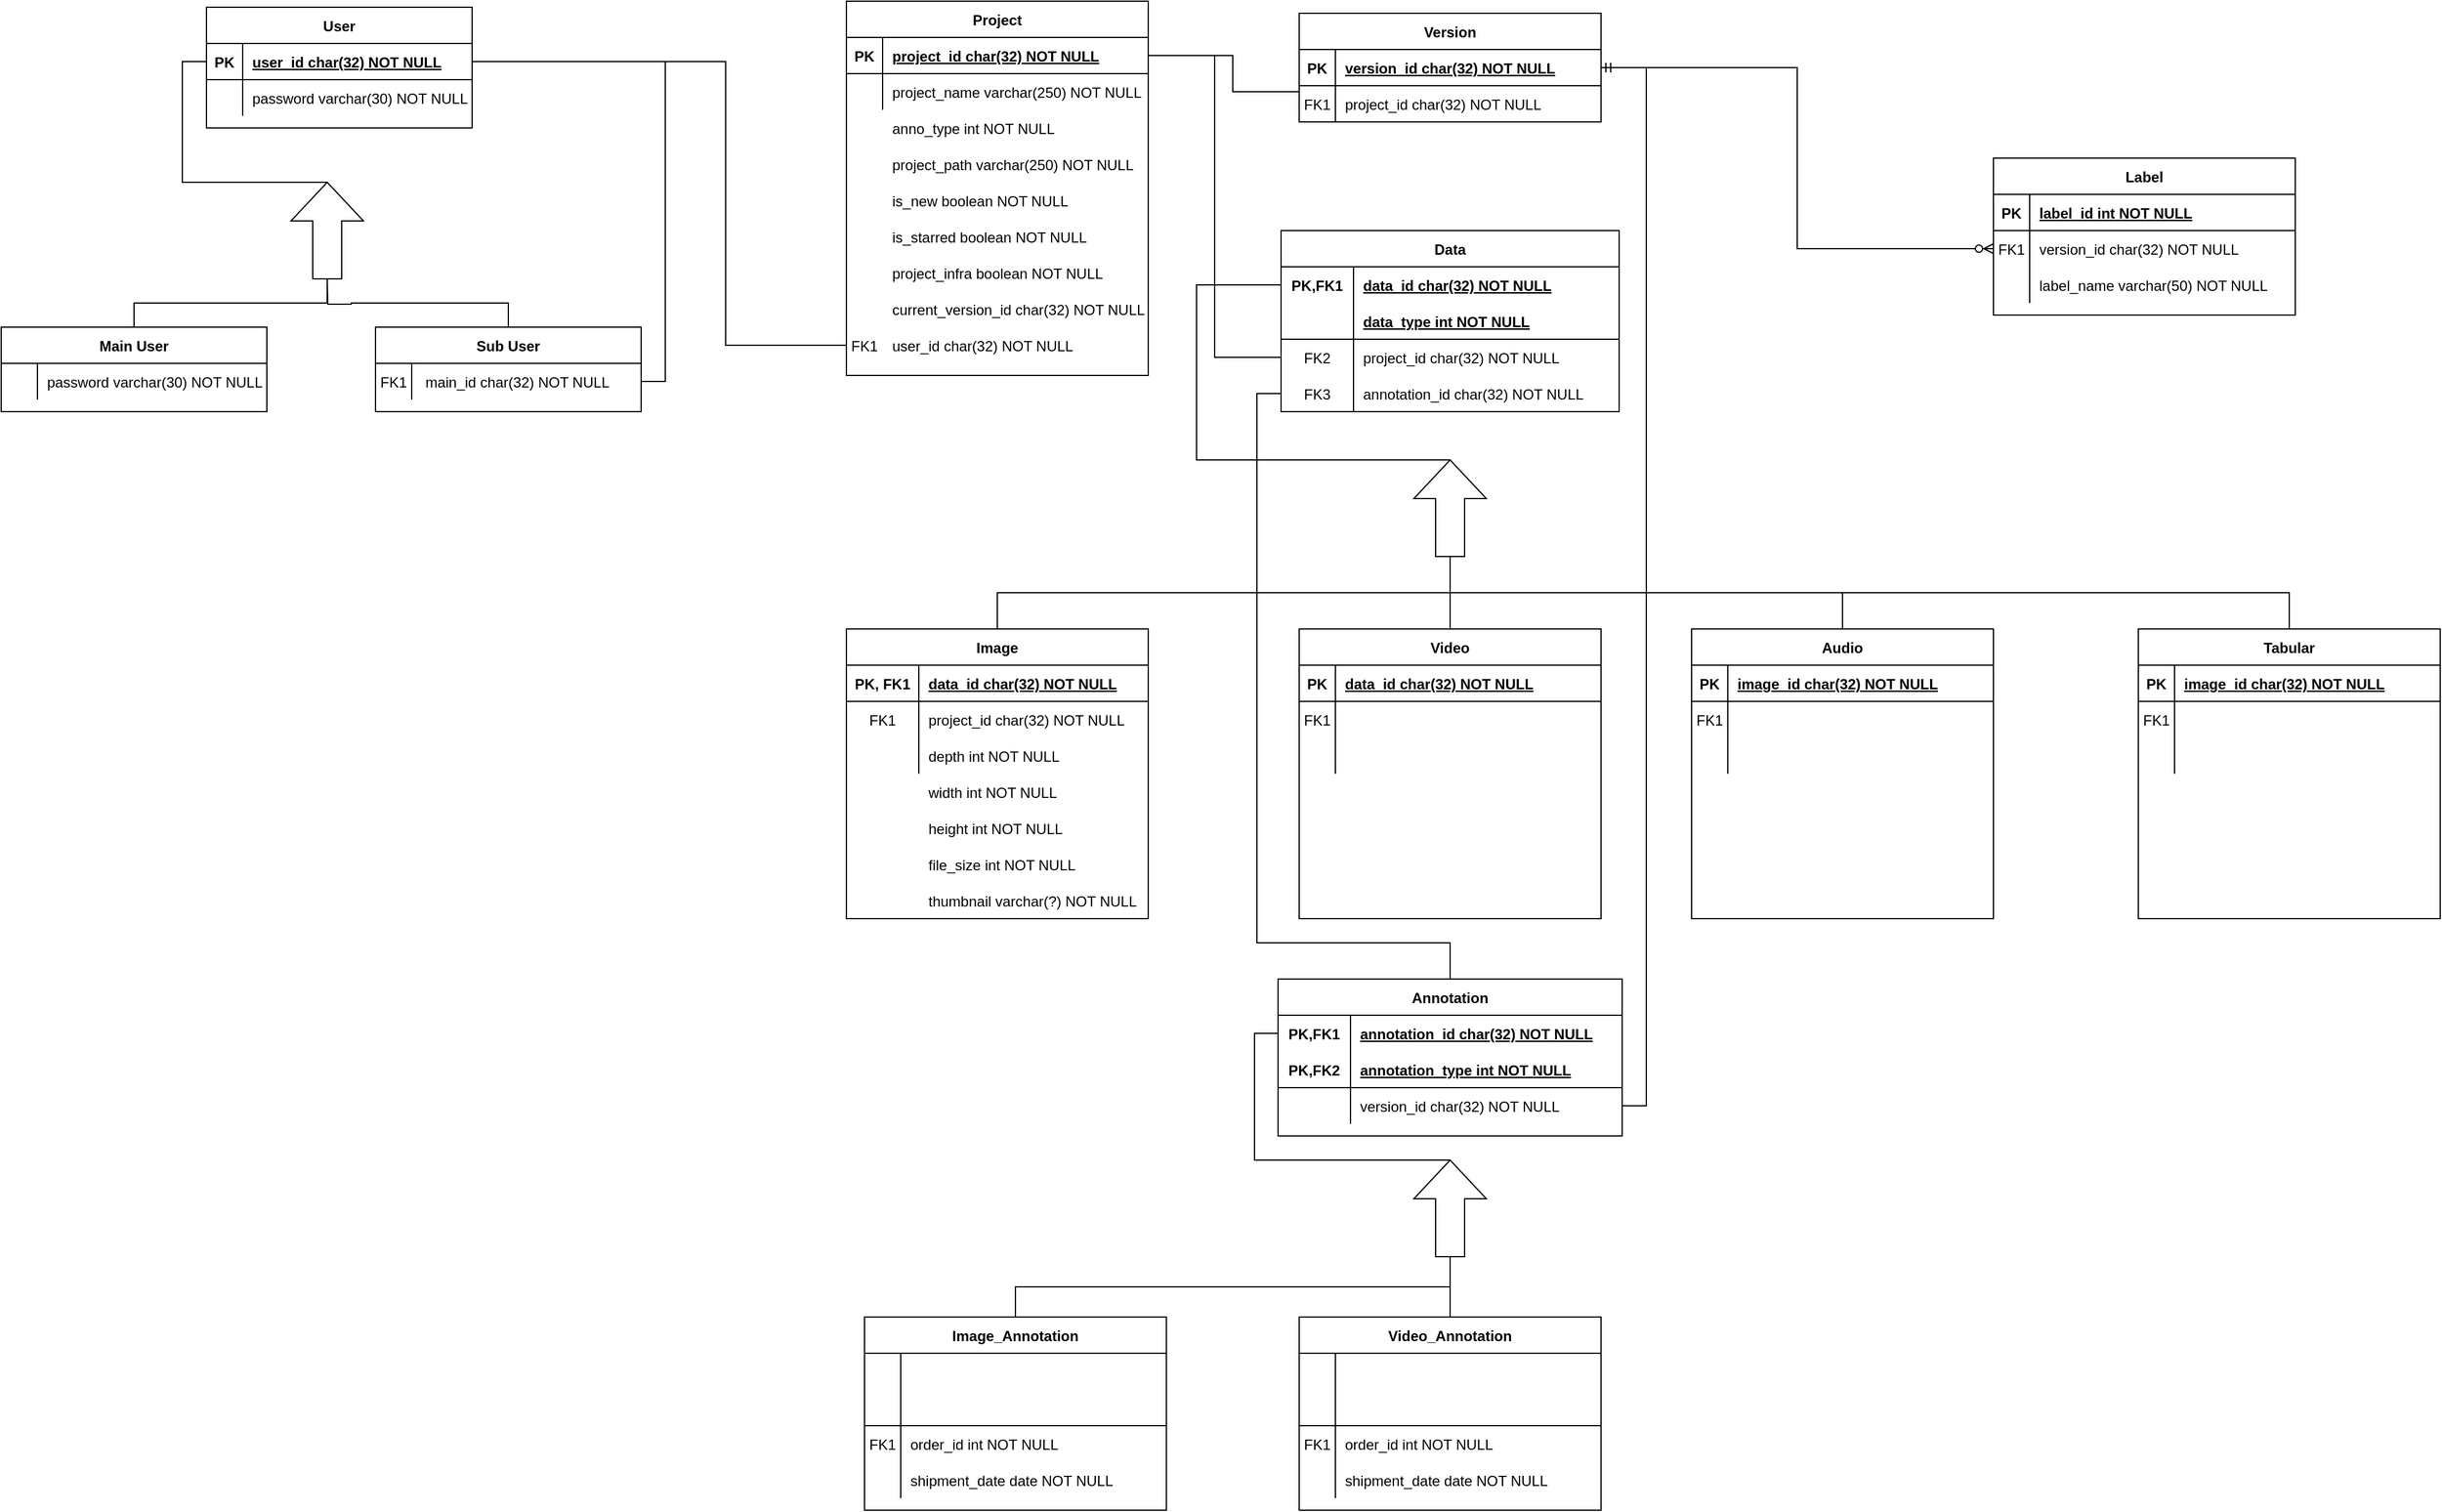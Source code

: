 <mxfile version="14.6.9" type="github">
  <diagram id="R2lEEEUBdFMjLlhIrx00" name="Page-1">
    <mxGraphModel dx="3694" dy="1666" grid="1" gridSize="10" guides="1" tooltips="1" connect="1" arrows="1" fold="1" page="1" pageScale="1" pageWidth="850" pageHeight="1100" math="0" shadow="0" extFonts="Permanent Marker^https://fonts.googleapis.com/css?family=Permanent+Marker">
      <root>
        <mxCell id="0" />
        <mxCell id="1" parent="0" />
        <mxCell id="C-vyLk0tnHw3VtMMgP7b-2" value="Version" style="shape=table;startSize=30;container=1;collapsible=1;childLayout=tableLayout;fixedRows=1;rowLines=0;fontStyle=1;align=center;resizeLast=1;" parent="1" vertex="1">
          <mxGeometry x="405" y="70" width="250" height="90" as="geometry" />
        </mxCell>
        <mxCell id="C-vyLk0tnHw3VtMMgP7b-3" value="" style="shape=partialRectangle;collapsible=0;dropTarget=0;pointerEvents=0;fillColor=none;points=[[0,0.5],[1,0.5]];portConstraint=eastwest;top=0;left=0;right=0;bottom=1;" parent="C-vyLk0tnHw3VtMMgP7b-2" vertex="1">
          <mxGeometry y="30" width="250" height="30" as="geometry" />
        </mxCell>
        <mxCell id="C-vyLk0tnHw3VtMMgP7b-4" value="PK" style="shape=partialRectangle;overflow=hidden;connectable=0;fillColor=none;top=0;left=0;bottom=0;right=0;fontStyle=1;" parent="C-vyLk0tnHw3VtMMgP7b-3" vertex="1">
          <mxGeometry width="30" height="30" as="geometry" />
        </mxCell>
        <mxCell id="C-vyLk0tnHw3VtMMgP7b-5" value="version_id char(32) NOT NULL" style="shape=partialRectangle;overflow=hidden;connectable=0;fillColor=none;top=0;left=0;bottom=0;right=0;align=left;spacingLeft=6;fontStyle=5;" parent="C-vyLk0tnHw3VtMMgP7b-3" vertex="1">
          <mxGeometry x="30" width="220" height="30" as="geometry" />
        </mxCell>
        <mxCell id="C-vyLk0tnHw3VtMMgP7b-6" value="" style="shape=partialRectangle;collapsible=0;dropTarget=0;pointerEvents=0;fillColor=none;points=[[0,0.5],[1,0.5]];portConstraint=eastwest;top=0;left=0;right=0;bottom=0;" parent="C-vyLk0tnHw3VtMMgP7b-2" vertex="1">
          <mxGeometry y="60" width="250" height="30" as="geometry" />
        </mxCell>
        <mxCell id="C-vyLk0tnHw3VtMMgP7b-7" value="FK1" style="shape=partialRectangle;overflow=hidden;connectable=0;fillColor=none;top=0;left=0;bottom=0;right=0;" parent="C-vyLk0tnHw3VtMMgP7b-6" vertex="1">
          <mxGeometry width="30" height="30" as="geometry" />
        </mxCell>
        <mxCell id="C-vyLk0tnHw3VtMMgP7b-8" value="project_id char(32) NOT NULL" style="shape=partialRectangle;overflow=hidden;connectable=0;fillColor=none;top=0;left=0;bottom=0;right=0;align=left;spacingLeft=6;" parent="C-vyLk0tnHw3VtMMgP7b-6" vertex="1">
          <mxGeometry x="30" width="220" height="30" as="geometry" />
        </mxCell>
        <mxCell id="C-vyLk0tnHw3VtMMgP7b-23" value="Project" style="shape=table;startSize=30;container=1;collapsible=1;childLayout=tableLayout;fixedRows=1;rowLines=0;fontStyle=1;align=center;resizeLast=1;" parent="1" vertex="1">
          <mxGeometry x="30" y="60" width="250" height="310" as="geometry" />
        </mxCell>
        <mxCell id="C-vyLk0tnHw3VtMMgP7b-24" value="" style="shape=partialRectangle;collapsible=0;dropTarget=0;pointerEvents=0;fillColor=none;points=[[0,0.5],[1,0.5]];portConstraint=eastwest;top=0;left=0;right=0;bottom=1;" parent="C-vyLk0tnHw3VtMMgP7b-23" vertex="1">
          <mxGeometry y="30" width="250" height="30" as="geometry" />
        </mxCell>
        <mxCell id="C-vyLk0tnHw3VtMMgP7b-25" value="PK" style="shape=partialRectangle;overflow=hidden;connectable=0;fillColor=none;top=0;left=0;bottom=0;right=0;fontStyle=1;" parent="C-vyLk0tnHw3VtMMgP7b-24" vertex="1">
          <mxGeometry width="30" height="30" as="geometry" />
        </mxCell>
        <mxCell id="C-vyLk0tnHw3VtMMgP7b-26" value="project_id char(32) NOT NULL " style="shape=partialRectangle;overflow=hidden;connectable=0;fillColor=none;top=0;left=0;bottom=0;right=0;align=left;spacingLeft=6;fontStyle=5;" parent="C-vyLk0tnHw3VtMMgP7b-24" vertex="1">
          <mxGeometry x="30" width="220" height="30" as="geometry" />
        </mxCell>
        <mxCell id="C-vyLk0tnHw3VtMMgP7b-27" value="" style="shape=partialRectangle;collapsible=0;dropTarget=0;pointerEvents=0;fillColor=none;points=[[0,0.5],[1,0.5]];portConstraint=eastwest;top=0;left=0;right=0;bottom=0;" parent="C-vyLk0tnHw3VtMMgP7b-23" vertex="1">
          <mxGeometry y="60" width="250" height="30" as="geometry" />
        </mxCell>
        <mxCell id="C-vyLk0tnHw3VtMMgP7b-28" value="" style="shape=partialRectangle;overflow=hidden;connectable=0;fillColor=none;top=0;left=0;bottom=0;right=0;" parent="C-vyLk0tnHw3VtMMgP7b-27" vertex="1">
          <mxGeometry width="30" height="30" as="geometry" />
        </mxCell>
        <mxCell id="C-vyLk0tnHw3VtMMgP7b-29" value="project_name varchar(250) NOT NULL" style="shape=partialRectangle;overflow=hidden;connectable=0;fillColor=none;top=0;left=0;bottom=0;right=0;align=left;spacingLeft=6;" parent="C-vyLk0tnHw3VtMMgP7b-27" vertex="1">
          <mxGeometry x="30" width="220" height="30" as="geometry" />
        </mxCell>
        <mxCell id="E_0I6TQ6m_T47jUmdcO8-1" value="Label" style="shape=table;startSize=30;container=1;collapsible=1;childLayout=tableLayout;fixedRows=1;rowLines=0;fontStyle=1;align=center;resizeLast=1;" vertex="1" parent="1">
          <mxGeometry x="980" y="190" width="250" height="130" as="geometry" />
        </mxCell>
        <mxCell id="E_0I6TQ6m_T47jUmdcO8-2" value="" style="shape=partialRectangle;collapsible=0;dropTarget=0;pointerEvents=0;fillColor=none;points=[[0,0.5],[1,0.5]];portConstraint=eastwest;top=0;left=0;right=0;bottom=1;" vertex="1" parent="E_0I6TQ6m_T47jUmdcO8-1">
          <mxGeometry y="30" width="250" height="30" as="geometry" />
        </mxCell>
        <mxCell id="E_0I6TQ6m_T47jUmdcO8-3" value="PK" style="shape=partialRectangle;overflow=hidden;connectable=0;fillColor=none;top=0;left=0;bottom=0;right=0;fontStyle=1;" vertex="1" parent="E_0I6TQ6m_T47jUmdcO8-2">
          <mxGeometry width="30" height="30" as="geometry" />
        </mxCell>
        <mxCell id="E_0I6TQ6m_T47jUmdcO8-4" value="label_id int NOT NULL" style="shape=partialRectangle;overflow=hidden;connectable=0;fillColor=none;top=0;left=0;bottom=0;right=0;align=left;spacingLeft=6;fontStyle=5;" vertex="1" parent="E_0I6TQ6m_T47jUmdcO8-2">
          <mxGeometry x="30" width="220" height="30" as="geometry" />
        </mxCell>
        <mxCell id="E_0I6TQ6m_T47jUmdcO8-5" value="" style="shape=partialRectangle;collapsible=0;dropTarget=0;pointerEvents=0;fillColor=none;points=[[0,0.5],[1,0.5]];portConstraint=eastwest;top=0;left=0;right=0;bottom=0;" vertex="1" parent="E_0I6TQ6m_T47jUmdcO8-1">
          <mxGeometry y="60" width="250" height="30" as="geometry" />
        </mxCell>
        <mxCell id="E_0I6TQ6m_T47jUmdcO8-6" value="FK1" style="shape=partialRectangle;overflow=hidden;connectable=0;fillColor=none;top=0;left=0;bottom=0;right=0;" vertex="1" parent="E_0I6TQ6m_T47jUmdcO8-5">
          <mxGeometry width="30" height="30" as="geometry" />
        </mxCell>
        <mxCell id="E_0I6TQ6m_T47jUmdcO8-7" value="version_id char(32) NOT NULL" style="shape=partialRectangle;overflow=hidden;connectable=0;fillColor=none;top=0;left=0;bottom=0;right=0;align=left;spacingLeft=6;" vertex="1" parent="E_0I6TQ6m_T47jUmdcO8-5">
          <mxGeometry x="30" width="220" height="30" as="geometry" />
        </mxCell>
        <mxCell id="E_0I6TQ6m_T47jUmdcO8-8" value="" style="shape=partialRectangle;collapsible=0;dropTarget=0;pointerEvents=0;fillColor=none;points=[[0,0.5],[1,0.5]];portConstraint=eastwest;top=0;left=0;right=0;bottom=0;" vertex="1" parent="E_0I6TQ6m_T47jUmdcO8-1">
          <mxGeometry y="90" width="250" height="30" as="geometry" />
        </mxCell>
        <mxCell id="E_0I6TQ6m_T47jUmdcO8-9" value="" style="shape=partialRectangle;overflow=hidden;connectable=0;fillColor=none;top=0;left=0;bottom=0;right=0;" vertex="1" parent="E_0I6TQ6m_T47jUmdcO8-8">
          <mxGeometry width="30" height="30" as="geometry" />
        </mxCell>
        <mxCell id="E_0I6TQ6m_T47jUmdcO8-10" value="label_name varchar(50) NOT NULL" style="shape=partialRectangle;overflow=hidden;connectable=0;fillColor=none;top=0;left=0;bottom=0;right=0;align=left;spacingLeft=6;" vertex="1" parent="E_0I6TQ6m_T47jUmdcO8-8">
          <mxGeometry x="30" width="220" height="30" as="geometry" />
        </mxCell>
        <mxCell id="E_0I6TQ6m_T47jUmdcO8-11" value="Image_Annotation" style="shape=table;startSize=30;container=1;collapsible=1;childLayout=tableLayout;fixedRows=1;rowLines=0;fontStyle=1;align=center;resizeLast=1;" vertex="1" parent="1">
          <mxGeometry x="45" y="1150" width="250" height="160" as="geometry" />
        </mxCell>
        <mxCell id="E_0I6TQ6m_T47jUmdcO8-12" value="" style="shape=partialRectangle;collapsible=0;dropTarget=0;pointerEvents=0;fillColor=none;points=[[0,0.5],[1,0.5]];portConstraint=eastwest;top=0;left=0;right=0;bottom=1;" vertex="1" parent="E_0I6TQ6m_T47jUmdcO8-11">
          <mxGeometry y="30" width="250" height="60" as="geometry" />
        </mxCell>
        <mxCell id="E_0I6TQ6m_T47jUmdcO8-13" value="" style="shape=partialRectangle;overflow=hidden;connectable=0;fillColor=none;top=0;left=0;bottom=0;right=0;fontStyle=1;" vertex="1" parent="E_0I6TQ6m_T47jUmdcO8-12">
          <mxGeometry width="30" height="60" as="geometry" />
        </mxCell>
        <mxCell id="E_0I6TQ6m_T47jUmdcO8-14" value="" style="shape=partialRectangle;overflow=hidden;connectable=0;fillColor=none;top=0;left=0;bottom=0;right=0;align=left;spacingLeft=6;fontStyle=5;" vertex="1" parent="E_0I6TQ6m_T47jUmdcO8-12">
          <mxGeometry x="30" width="220" height="60" as="geometry" />
        </mxCell>
        <mxCell id="E_0I6TQ6m_T47jUmdcO8-15" value="" style="shape=partialRectangle;collapsible=0;dropTarget=0;pointerEvents=0;fillColor=none;points=[[0,0.5],[1,0.5]];portConstraint=eastwest;top=0;left=0;right=0;bottom=0;" vertex="1" parent="E_0I6TQ6m_T47jUmdcO8-11">
          <mxGeometry y="90" width="250" height="30" as="geometry" />
        </mxCell>
        <mxCell id="E_0I6TQ6m_T47jUmdcO8-16" value="FK1" style="shape=partialRectangle;overflow=hidden;connectable=0;fillColor=none;top=0;left=0;bottom=0;right=0;" vertex="1" parent="E_0I6TQ6m_T47jUmdcO8-15">
          <mxGeometry width="30" height="30" as="geometry" />
        </mxCell>
        <mxCell id="E_0I6TQ6m_T47jUmdcO8-17" value="order_id int NOT NULL" style="shape=partialRectangle;overflow=hidden;connectable=0;fillColor=none;top=0;left=0;bottom=0;right=0;align=left;spacingLeft=6;" vertex="1" parent="E_0I6TQ6m_T47jUmdcO8-15">
          <mxGeometry x="30" width="220" height="30" as="geometry" />
        </mxCell>
        <mxCell id="E_0I6TQ6m_T47jUmdcO8-18" value="" style="shape=partialRectangle;collapsible=0;dropTarget=0;pointerEvents=0;fillColor=none;points=[[0,0.5],[1,0.5]];portConstraint=eastwest;top=0;left=0;right=0;bottom=0;" vertex="1" parent="E_0I6TQ6m_T47jUmdcO8-11">
          <mxGeometry y="120" width="250" height="30" as="geometry" />
        </mxCell>
        <mxCell id="E_0I6TQ6m_T47jUmdcO8-19" value="" style="shape=partialRectangle;overflow=hidden;connectable=0;fillColor=none;top=0;left=0;bottom=0;right=0;" vertex="1" parent="E_0I6TQ6m_T47jUmdcO8-18">
          <mxGeometry width="30" height="30" as="geometry" />
        </mxCell>
        <mxCell id="E_0I6TQ6m_T47jUmdcO8-20" value="shipment_date date NOT NULL" style="shape=partialRectangle;overflow=hidden;connectable=0;fillColor=none;top=0;left=0;bottom=0;right=0;align=left;spacingLeft=6;" vertex="1" parent="E_0I6TQ6m_T47jUmdcO8-18">
          <mxGeometry x="30" width="220" height="30" as="geometry" />
        </mxCell>
        <mxCell id="E_0I6TQ6m_T47jUmdcO8-28" value="anno_type int NOT NULL" style="shape=partialRectangle;overflow=hidden;connectable=0;fillColor=none;top=0;left=0;bottom=0;right=0;align=left;spacingLeft=6;" vertex="1" parent="1">
          <mxGeometry x="60" y="150" width="220" height="30" as="geometry" />
        </mxCell>
        <mxCell id="E_0I6TQ6m_T47jUmdcO8-29" value="project_path varchar(250) NOT NULL" style="shape=partialRectangle;overflow=hidden;connectable=0;fillColor=none;top=0;left=0;bottom=0;right=0;align=left;spacingLeft=6;" vertex="1" parent="1">
          <mxGeometry x="60" y="180" width="220" height="30" as="geometry" />
        </mxCell>
        <mxCell id="E_0I6TQ6m_T47jUmdcO8-30" value="is_new boolean NOT NULL" style="shape=partialRectangle;overflow=hidden;connectable=0;fillColor=none;top=0;left=0;bottom=0;right=0;align=left;spacingLeft=6;" vertex="1" parent="1">
          <mxGeometry x="60" y="210" width="220" height="30" as="geometry" />
        </mxCell>
        <mxCell id="E_0I6TQ6m_T47jUmdcO8-31" value="is_starred boolean NOT NULL" style="shape=partialRectangle;overflow=hidden;connectable=0;fillColor=none;top=0;left=0;bottom=0;right=0;align=left;spacingLeft=6;" vertex="1" parent="1">
          <mxGeometry x="60" y="240" width="220" height="30" as="geometry" />
        </mxCell>
        <mxCell id="E_0I6TQ6m_T47jUmdcO8-32" value="project_infra boolean NOT NULL" style="shape=partialRectangle;overflow=hidden;connectable=0;fillColor=none;top=0;left=0;bottom=0;right=0;align=left;spacingLeft=6;" vertex="1" parent="1">
          <mxGeometry x="60" y="270" width="220" height="30" as="geometry" />
        </mxCell>
        <mxCell id="E_0I6TQ6m_T47jUmdcO8-34" value="current_version_id char(32) NOT NULL" style="shape=partialRectangle;overflow=hidden;connectable=0;fillColor=none;top=0;left=0;bottom=0;right=0;align=left;spacingLeft=6;" vertex="1" parent="1">
          <mxGeometry x="60" y="300" width="220" height="30" as="geometry" />
        </mxCell>
        <mxCell id="E_0I6TQ6m_T47jUmdcO8-44" style="edgeStyle=orthogonalEdgeStyle;orthogonalLoop=1;jettySize=auto;html=1;entryX=1;entryY=0.5;entryDx=0;entryDy=0;endArrow=ERmandOne;endFill=0;startArrow=ERzeroToMany;startFill=1;rounded=0;" edge="1" parent="1" source="E_0I6TQ6m_T47jUmdcO8-5" target="C-vyLk0tnHw3VtMMgP7b-3">
          <mxGeometry relative="1" as="geometry" />
        </mxCell>
        <mxCell id="E_0I6TQ6m_T47jUmdcO8-45" value="" style="group" vertex="1" connectable="0" parent="1">
          <mxGeometry x="30" y="580" width="250" height="240" as="geometry" />
        </mxCell>
        <mxCell id="C-vyLk0tnHw3VtMMgP7b-13" value="Image" style="shape=table;startSize=30;container=1;collapsible=1;childLayout=tableLayout;fixedRows=1;rowLines=0;fontStyle=1;align=center;resizeLast=1;" parent="E_0I6TQ6m_T47jUmdcO8-45" vertex="1">
          <mxGeometry width="250" height="240" as="geometry" />
        </mxCell>
        <mxCell id="C-vyLk0tnHw3VtMMgP7b-14" value="" style="shape=partialRectangle;collapsible=0;dropTarget=0;pointerEvents=0;fillColor=none;points=[[0,0.5],[1,0.5]];portConstraint=eastwest;top=0;left=0;right=0;bottom=1;" parent="C-vyLk0tnHw3VtMMgP7b-13" vertex="1">
          <mxGeometry y="30" width="250" height="30" as="geometry" />
        </mxCell>
        <mxCell id="C-vyLk0tnHw3VtMMgP7b-15" value="PK, FK1" style="shape=partialRectangle;overflow=hidden;connectable=0;fillColor=none;top=0;left=0;bottom=0;right=0;fontStyle=1;" parent="C-vyLk0tnHw3VtMMgP7b-14" vertex="1">
          <mxGeometry width="60" height="30" as="geometry" />
        </mxCell>
        <mxCell id="C-vyLk0tnHw3VtMMgP7b-16" value="data_id char(32) NOT NULL" style="shape=partialRectangle;overflow=hidden;connectable=0;fillColor=none;top=0;left=0;bottom=0;right=0;align=left;spacingLeft=6;fontStyle=5;" parent="C-vyLk0tnHw3VtMMgP7b-14" vertex="1">
          <mxGeometry x="60" width="190" height="30" as="geometry" />
        </mxCell>
        <mxCell id="C-vyLk0tnHw3VtMMgP7b-17" value="" style="shape=partialRectangle;collapsible=0;dropTarget=0;pointerEvents=0;fillColor=none;points=[[0,0.5],[1,0.5]];portConstraint=eastwest;top=0;left=0;right=0;bottom=0;" parent="C-vyLk0tnHw3VtMMgP7b-13" vertex="1">
          <mxGeometry y="60" width="250" height="30" as="geometry" />
        </mxCell>
        <mxCell id="C-vyLk0tnHw3VtMMgP7b-18" value="FK1" style="shape=partialRectangle;overflow=hidden;connectable=0;fillColor=none;top=0;left=0;bottom=0;right=0;" parent="C-vyLk0tnHw3VtMMgP7b-17" vertex="1">
          <mxGeometry width="60" height="30" as="geometry" />
        </mxCell>
        <mxCell id="C-vyLk0tnHw3VtMMgP7b-19" value="project_id char(32) NOT NULL" style="shape=partialRectangle;overflow=hidden;connectable=0;fillColor=none;top=0;left=0;bottom=0;right=0;align=left;spacingLeft=6;" parent="C-vyLk0tnHw3VtMMgP7b-17" vertex="1">
          <mxGeometry x="60" width="190" height="30" as="geometry" />
        </mxCell>
        <mxCell id="C-vyLk0tnHw3VtMMgP7b-20" value="" style="shape=partialRectangle;collapsible=0;dropTarget=0;pointerEvents=0;fillColor=none;points=[[0,0.5],[1,0.5]];portConstraint=eastwest;top=0;left=0;right=0;bottom=0;" parent="C-vyLk0tnHw3VtMMgP7b-13" vertex="1">
          <mxGeometry y="90" width="250" height="30" as="geometry" />
        </mxCell>
        <mxCell id="C-vyLk0tnHw3VtMMgP7b-21" value="" style="shape=partialRectangle;overflow=hidden;connectable=0;fillColor=none;top=0;left=0;bottom=0;right=0;" parent="C-vyLk0tnHw3VtMMgP7b-20" vertex="1">
          <mxGeometry width="60" height="30" as="geometry" />
        </mxCell>
        <mxCell id="C-vyLk0tnHw3VtMMgP7b-22" value="depth int NOT NULL" style="shape=partialRectangle;overflow=hidden;connectable=0;fillColor=none;top=0;left=0;bottom=0;right=0;align=left;spacingLeft=6;" parent="C-vyLk0tnHw3VtMMgP7b-20" vertex="1">
          <mxGeometry x="60" width="190" height="30" as="geometry" />
        </mxCell>
        <mxCell id="E_0I6TQ6m_T47jUmdcO8-39" value="width int NOT NULL" style="shape=partialRectangle;overflow=hidden;connectable=0;fillColor=none;top=0;left=0;bottom=0;right=0;align=left;spacingLeft=6;" vertex="1" parent="E_0I6TQ6m_T47jUmdcO8-45">
          <mxGeometry x="60" y="120" width="220" height="30" as="geometry" />
        </mxCell>
        <mxCell id="E_0I6TQ6m_T47jUmdcO8-40" value="height int NOT NULL" style="shape=partialRectangle;overflow=hidden;connectable=0;fillColor=none;top=0;left=0;bottom=0;right=0;align=left;spacingLeft=6;" vertex="1" parent="E_0I6TQ6m_T47jUmdcO8-45">
          <mxGeometry x="60" y="150" width="220" height="30" as="geometry" />
        </mxCell>
        <mxCell id="E_0I6TQ6m_T47jUmdcO8-41" value="file_size int NOT NULL" style="shape=partialRectangle;overflow=hidden;connectable=0;fillColor=none;top=0;left=0;bottom=0;right=0;align=left;spacingLeft=6;" vertex="1" parent="E_0I6TQ6m_T47jUmdcO8-45">
          <mxGeometry x="60" y="180" width="220" height="30" as="geometry" />
        </mxCell>
        <mxCell id="E_0I6TQ6m_T47jUmdcO8-42" value="thumbnail varchar(?) NOT NULL" style="shape=partialRectangle;overflow=hidden;connectable=0;fillColor=none;top=0;left=0;bottom=0;right=0;align=left;spacingLeft=6;" vertex="1" parent="E_0I6TQ6m_T47jUmdcO8-45">
          <mxGeometry x="60" y="210" width="220" height="30" as="geometry" />
        </mxCell>
        <mxCell id="E_0I6TQ6m_T47jUmdcO8-57" value="Data" style="shape=table;startSize=30;container=1;collapsible=1;childLayout=tableLayout;fixedRows=1;rowLines=0;fontStyle=1;align=center;resizeLast=1;" vertex="1" parent="1">
          <mxGeometry x="390" y="250" width="280" height="150" as="geometry" />
        </mxCell>
        <mxCell id="E_0I6TQ6m_T47jUmdcO8-58" value="" style="shape=partialRectangle;collapsible=0;dropTarget=0;pointerEvents=0;fillColor=none;top=0;left=0;bottom=0;right=0;points=[[0,0.5],[1,0.5]];portConstraint=eastwest;" vertex="1" parent="E_0I6TQ6m_T47jUmdcO8-57">
          <mxGeometry y="30" width="280" height="30" as="geometry" />
        </mxCell>
        <mxCell id="E_0I6TQ6m_T47jUmdcO8-59" value="PK,FK1" style="shape=partialRectangle;connectable=0;fillColor=none;top=0;left=0;bottom=0;right=0;fontStyle=1;overflow=hidden;" vertex="1" parent="E_0I6TQ6m_T47jUmdcO8-58">
          <mxGeometry width="60" height="30" as="geometry" />
        </mxCell>
        <mxCell id="E_0I6TQ6m_T47jUmdcO8-60" value="data_id char(32) NOT NULL" style="shape=partialRectangle;connectable=0;fillColor=none;top=0;left=0;bottom=0;right=0;align=left;spacingLeft=6;fontStyle=5;overflow=hidden;" vertex="1" parent="E_0I6TQ6m_T47jUmdcO8-58">
          <mxGeometry x="60" width="220" height="30" as="geometry" />
        </mxCell>
        <mxCell id="E_0I6TQ6m_T47jUmdcO8-61" value="" style="shape=partialRectangle;collapsible=0;dropTarget=0;pointerEvents=0;fillColor=none;top=0;left=0;bottom=1;right=0;points=[[0,0.5],[1,0.5]];portConstraint=eastwest;" vertex="1" parent="E_0I6TQ6m_T47jUmdcO8-57">
          <mxGeometry y="60" width="280" height="30" as="geometry" />
        </mxCell>
        <mxCell id="E_0I6TQ6m_T47jUmdcO8-62" value="" style="shape=partialRectangle;connectable=0;fillColor=none;top=0;left=0;bottom=0;right=0;fontStyle=1;overflow=hidden;" vertex="1" parent="E_0I6TQ6m_T47jUmdcO8-61">
          <mxGeometry width="60" height="30" as="geometry" />
        </mxCell>
        <mxCell id="E_0I6TQ6m_T47jUmdcO8-63" value="data_type int NOT NULL" style="shape=partialRectangle;connectable=0;fillColor=none;top=0;left=0;bottom=0;right=0;align=left;spacingLeft=6;fontStyle=5;overflow=hidden;" vertex="1" parent="E_0I6TQ6m_T47jUmdcO8-61">
          <mxGeometry x="60" width="220" height="30" as="geometry" />
        </mxCell>
        <mxCell id="E_0I6TQ6m_T47jUmdcO8-64" value="" style="shape=partialRectangle;collapsible=0;dropTarget=0;pointerEvents=0;fillColor=none;top=0;left=0;bottom=0;right=0;points=[[0,0.5],[1,0.5]];portConstraint=eastwest;" vertex="1" parent="E_0I6TQ6m_T47jUmdcO8-57">
          <mxGeometry y="90" width="280" height="30" as="geometry" />
        </mxCell>
        <mxCell id="E_0I6TQ6m_T47jUmdcO8-65" value="FK2" style="shape=partialRectangle;connectable=0;fillColor=none;top=0;left=0;bottom=0;right=0;editable=1;overflow=hidden;" vertex="1" parent="E_0I6TQ6m_T47jUmdcO8-64">
          <mxGeometry width="60" height="30" as="geometry" />
        </mxCell>
        <mxCell id="E_0I6TQ6m_T47jUmdcO8-66" value="project_id char(32) NOT NULL" style="shape=partialRectangle;connectable=0;fillColor=none;top=0;left=0;bottom=0;right=0;align=left;spacingLeft=6;overflow=hidden;" vertex="1" parent="E_0I6TQ6m_T47jUmdcO8-64">
          <mxGeometry x="60" width="220" height="30" as="geometry" />
        </mxCell>
        <mxCell id="E_0I6TQ6m_T47jUmdcO8-153" value="" style="shape=partialRectangle;collapsible=0;dropTarget=0;pointerEvents=0;fillColor=none;top=0;left=0;bottom=0;right=0;points=[[0,0.5],[1,0.5]];portConstraint=eastwest;" vertex="1" parent="E_0I6TQ6m_T47jUmdcO8-57">
          <mxGeometry y="120" width="280" height="30" as="geometry" />
        </mxCell>
        <mxCell id="E_0I6TQ6m_T47jUmdcO8-154" value="FK3" style="shape=partialRectangle;connectable=0;fillColor=none;top=0;left=0;bottom=0;right=0;editable=1;overflow=hidden;" vertex="1" parent="E_0I6TQ6m_T47jUmdcO8-153">
          <mxGeometry width="60" height="30" as="geometry" />
        </mxCell>
        <mxCell id="E_0I6TQ6m_T47jUmdcO8-155" value="annotation_id char(32) NOT NULL" style="shape=partialRectangle;connectable=0;fillColor=none;top=0;left=0;bottom=0;right=0;align=left;spacingLeft=6;overflow=hidden;" vertex="1" parent="E_0I6TQ6m_T47jUmdcO8-153">
          <mxGeometry x="60" width="220" height="30" as="geometry" />
        </mxCell>
        <mxCell id="E_0I6TQ6m_T47jUmdcO8-76" style="edgeStyle=orthogonalEdgeStyle;orthogonalLoop=1;jettySize=auto;html=1;exitX=0;exitY=0.5;exitDx=0;exitDy=0;exitPerimeter=0;startArrow=none;startFill=0;endArrow=none;endFill=0;rounded=0;entryX=0.5;entryY=0;entryDx=0;entryDy=0;" edge="1" parent="1" source="E_0I6TQ6m_T47jUmdcO8-74" target="C-vyLk0tnHw3VtMMgP7b-13">
          <mxGeometry relative="1" as="geometry">
            <mxPoint x="150" y="570" as="targetPoint" />
          </mxGeometry>
        </mxCell>
        <mxCell id="E_0I6TQ6m_T47jUmdcO8-105" style="edgeStyle=orthogonalEdgeStyle;orthogonalLoop=1;jettySize=auto;html=1;entryX=0;entryY=0.5;entryDx=0;entryDy=0;startArrow=none;startFill=0;endArrow=none;endFill=0;rounded=0;exitX=1;exitY=0.5;exitDx=0;exitDy=0;exitPerimeter=0;" edge="1" parent="1" source="E_0I6TQ6m_T47jUmdcO8-74" target="E_0I6TQ6m_T47jUmdcO8-58">
          <mxGeometry relative="1" as="geometry">
            <Array as="points">
              <mxPoint x="320" y="440" />
              <mxPoint x="320" y="295" />
            </Array>
          </mxGeometry>
        </mxCell>
        <mxCell id="E_0I6TQ6m_T47jUmdcO8-74" value="" style="shape=singleArrow;whiteSpace=wrap;html=1;arrowWidth=0.4;arrowSize=0.4;fontStyle=1;startSize=30;rotation=-90;" vertex="1" parent="1">
          <mxGeometry x="490" y="450" width="80" height="60" as="geometry" />
        </mxCell>
        <mxCell id="E_0I6TQ6m_T47jUmdcO8-77" value="Annotation" style="shape=table;startSize=30;container=1;collapsible=1;childLayout=tableLayout;fixedRows=1;rowLines=0;fontStyle=1;align=center;resizeLast=1;" vertex="1" parent="1">
          <mxGeometry x="387.5" y="870" width="285" height="130" as="geometry" />
        </mxCell>
        <mxCell id="E_0I6TQ6m_T47jUmdcO8-78" value="" style="shape=partialRectangle;collapsible=0;dropTarget=0;pointerEvents=0;fillColor=none;top=0;left=0;bottom=0;right=0;points=[[0,0.5],[1,0.5]];portConstraint=eastwest;" vertex="1" parent="E_0I6TQ6m_T47jUmdcO8-77">
          <mxGeometry y="30" width="285" height="30" as="geometry" />
        </mxCell>
        <mxCell id="E_0I6TQ6m_T47jUmdcO8-79" value="PK,FK1" style="shape=partialRectangle;connectable=0;fillColor=none;top=0;left=0;bottom=0;right=0;fontStyle=1;overflow=hidden;" vertex="1" parent="E_0I6TQ6m_T47jUmdcO8-78">
          <mxGeometry width="60" height="30" as="geometry" />
        </mxCell>
        <mxCell id="E_0I6TQ6m_T47jUmdcO8-80" value="annotation_id char(32) NOT NULL" style="shape=partialRectangle;connectable=0;fillColor=none;top=0;left=0;bottom=0;right=0;align=left;spacingLeft=6;fontStyle=5;overflow=hidden;" vertex="1" parent="E_0I6TQ6m_T47jUmdcO8-78">
          <mxGeometry x="60" width="225" height="30" as="geometry" />
        </mxCell>
        <mxCell id="E_0I6TQ6m_T47jUmdcO8-81" value="" style="shape=partialRectangle;collapsible=0;dropTarget=0;pointerEvents=0;fillColor=none;top=0;left=0;bottom=1;right=0;points=[[0,0.5],[1,0.5]];portConstraint=eastwest;" vertex="1" parent="E_0I6TQ6m_T47jUmdcO8-77">
          <mxGeometry y="60" width="285" height="30" as="geometry" />
        </mxCell>
        <mxCell id="E_0I6TQ6m_T47jUmdcO8-82" value="PK,FK2" style="shape=partialRectangle;connectable=0;fillColor=none;top=0;left=0;bottom=0;right=0;fontStyle=1;overflow=hidden;" vertex="1" parent="E_0I6TQ6m_T47jUmdcO8-81">
          <mxGeometry width="60" height="30" as="geometry" />
        </mxCell>
        <mxCell id="E_0I6TQ6m_T47jUmdcO8-83" value="annotation_type int NOT NULL" style="shape=partialRectangle;connectable=0;fillColor=none;top=0;left=0;bottom=0;right=0;align=left;spacingLeft=6;fontStyle=5;overflow=hidden;" vertex="1" parent="E_0I6TQ6m_T47jUmdcO8-81">
          <mxGeometry x="60" width="225" height="30" as="geometry" />
        </mxCell>
        <mxCell id="E_0I6TQ6m_T47jUmdcO8-84" value="" style="shape=partialRectangle;collapsible=0;dropTarget=0;pointerEvents=0;fillColor=none;top=0;left=0;bottom=0;right=0;points=[[0,0.5],[1,0.5]];portConstraint=eastwest;" vertex="1" parent="E_0I6TQ6m_T47jUmdcO8-77">
          <mxGeometry y="90" width="285" height="30" as="geometry" />
        </mxCell>
        <mxCell id="E_0I6TQ6m_T47jUmdcO8-85" value="" style="shape=partialRectangle;connectable=0;fillColor=none;top=0;left=0;bottom=0;right=0;editable=1;overflow=hidden;" vertex="1" parent="E_0I6TQ6m_T47jUmdcO8-84">
          <mxGeometry width="60" height="30" as="geometry" />
        </mxCell>
        <mxCell id="E_0I6TQ6m_T47jUmdcO8-86" value="version_id char(32) NOT NULL" style="shape=partialRectangle;connectable=0;fillColor=none;top=0;left=0;bottom=0;right=0;align=left;spacingLeft=6;overflow=hidden;" vertex="1" parent="E_0I6TQ6m_T47jUmdcO8-84">
          <mxGeometry x="60" width="225" height="30" as="geometry" />
        </mxCell>
        <mxCell id="E_0I6TQ6m_T47jUmdcO8-90" value="" style="group" vertex="1" connectable="0" parent="1">
          <mxGeometry x="405" y="580" width="250" height="240" as="geometry" />
        </mxCell>
        <mxCell id="E_0I6TQ6m_T47jUmdcO8-91" value="Video" style="shape=table;startSize=30;container=1;collapsible=1;childLayout=tableLayout;fixedRows=1;rowLines=0;fontStyle=1;align=center;resizeLast=1;" vertex="1" parent="E_0I6TQ6m_T47jUmdcO8-90">
          <mxGeometry width="250" height="240" as="geometry" />
        </mxCell>
        <mxCell id="E_0I6TQ6m_T47jUmdcO8-92" value="" style="shape=partialRectangle;collapsible=0;dropTarget=0;pointerEvents=0;fillColor=none;points=[[0,0.5],[1,0.5]];portConstraint=eastwest;top=0;left=0;right=0;bottom=1;" vertex="1" parent="E_0I6TQ6m_T47jUmdcO8-91">
          <mxGeometry y="30" width="250" height="30" as="geometry" />
        </mxCell>
        <mxCell id="E_0I6TQ6m_T47jUmdcO8-93" value="PK" style="shape=partialRectangle;overflow=hidden;connectable=0;fillColor=none;top=0;left=0;bottom=0;right=0;fontStyle=1;" vertex="1" parent="E_0I6TQ6m_T47jUmdcO8-92">
          <mxGeometry width="30" height="30" as="geometry" />
        </mxCell>
        <mxCell id="E_0I6TQ6m_T47jUmdcO8-94" value="data_id char(32) NOT NULL" style="shape=partialRectangle;overflow=hidden;connectable=0;fillColor=none;top=0;left=0;bottom=0;right=0;align=left;spacingLeft=6;fontStyle=5;" vertex="1" parent="E_0I6TQ6m_T47jUmdcO8-92">
          <mxGeometry x="30" width="220" height="30" as="geometry" />
        </mxCell>
        <mxCell id="E_0I6TQ6m_T47jUmdcO8-95" value="" style="shape=partialRectangle;collapsible=0;dropTarget=0;pointerEvents=0;fillColor=none;points=[[0,0.5],[1,0.5]];portConstraint=eastwest;top=0;left=0;right=0;bottom=0;" vertex="1" parent="E_0I6TQ6m_T47jUmdcO8-91">
          <mxGeometry y="60" width="250" height="30" as="geometry" />
        </mxCell>
        <mxCell id="E_0I6TQ6m_T47jUmdcO8-96" value="FK1" style="shape=partialRectangle;overflow=hidden;connectable=0;fillColor=none;top=0;left=0;bottom=0;right=0;" vertex="1" parent="E_0I6TQ6m_T47jUmdcO8-95">
          <mxGeometry width="30" height="30" as="geometry" />
        </mxCell>
        <mxCell id="E_0I6TQ6m_T47jUmdcO8-97" value="" style="shape=partialRectangle;overflow=hidden;connectable=0;fillColor=none;top=0;left=0;bottom=0;right=0;align=left;spacingLeft=6;" vertex="1" parent="E_0I6TQ6m_T47jUmdcO8-95">
          <mxGeometry x="30" width="220" height="30" as="geometry" />
        </mxCell>
        <mxCell id="E_0I6TQ6m_T47jUmdcO8-98" value="" style="shape=partialRectangle;collapsible=0;dropTarget=0;pointerEvents=0;fillColor=none;points=[[0,0.5],[1,0.5]];portConstraint=eastwest;top=0;left=0;right=0;bottom=0;" vertex="1" parent="E_0I6TQ6m_T47jUmdcO8-91">
          <mxGeometry y="90" width="250" height="30" as="geometry" />
        </mxCell>
        <mxCell id="E_0I6TQ6m_T47jUmdcO8-99" value="" style="shape=partialRectangle;overflow=hidden;connectable=0;fillColor=none;top=0;left=0;bottom=0;right=0;" vertex="1" parent="E_0I6TQ6m_T47jUmdcO8-98">
          <mxGeometry width="30" height="30" as="geometry" />
        </mxCell>
        <mxCell id="E_0I6TQ6m_T47jUmdcO8-100" value="" style="shape=partialRectangle;overflow=hidden;connectable=0;fillColor=none;top=0;left=0;bottom=0;right=0;align=left;spacingLeft=6;" vertex="1" parent="E_0I6TQ6m_T47jUmdcO8-98">
          <mxGeometry x="30" width="220" height="30" as="geometry" />
        </mxCell>
        <mxCell id="E_0I6TQ6m_T47jUmdcO8-103" value="" style="shape=partialRectangle;overflow=hidden;connectable=0;fillColor=none;top=0;left=0;bottom=0;right=0;align=left;spacingLeft=6;" vertex="1" parent="E_0I6TQ6m_T47jUmdcO8-90">
          <mxGeometry x="30" y="180" width="220" height="30" as="geometry" />
        </mxCell>
        <mxCell id="E_0I6TQ6m_T47jUmdcO8-111" style="edgeStyle=orthogonalEdgeStyle;rounded=0;orthogonalLoop=1;jettySize=auto;html=1;exitX=0;exitY=0.5;exitDx=0;exitDy=0;entryX=1;entryY=0.5;entryDx=0;entryDy=0;startArrow=none;startFill=0;endArrow=none;endFill=0;strokeColor=#000000;" edge="1" parent="1" source="E_0I6TQ6m_T47jUmdcO8-64" target="C-vyLk0tnHw3VtMMgP7b-24">
          <mxGeometry relative="1" as="geometry" />
        </mxCell>
        <mxCell id="E_0I6TQ6m_T47jUmdcO8-112" style="edgeStyle=orthogonalEdgeStyle;rounded=0;orthogonalLoop=1;jettySize=auto;html=1;exitX=0;exitY=0.5;exitDx=0;exitDy=0;entryX=1;entryY=0.5;entryDx=0;entryDy=0;startArrow=none;startFill=0;endArrow=none;endFill=0;strokeColor=#000000;" edge="1" parent="1" source="C-vyLk0tnHw3VtMMgP7b-6" target="C-vyLk0tnHw3VtMMgP7b-24">
          <mxGeometry relative="1" as="geometry">
            <Array as="points">
              <mxPoint x="350" y="135" />
              <mxPoint x="350" y="105" />
            </Array>
          </mxGeometry>
        </mxCell>
        <mxCell id="E_0I6TQ6m_T47jUmdcO8-114" style="edgeStyle=orthogonalEdgeStyle;rounded=0;orthogonalLoop=1;jettySize=auto;html=1;exitX=0.5;exitY=0;exitDx=0;exitDy=0;entryX=0;entryY=0.5;entryDx=0;entryDy=0;entryPerimeter=0;startArrow=none;startFill=0;endArrow=none;endFill=0;strokeColor=#000000;" edge="1" parent="1" source="E_0I6TQ6m_T47jUmdcO8-91" target="E_0I6TQ6m_T47jUmdcO8-74">
          <mxGeometry relative="1" as="geometry" />
        </mxCell>
        <mxCell id="E_0I6TQ6m_T47jUmdcO8-125" style="edgeStyle=orthogonalEdgeStyle;rounded=0;orthogonalLoop=1;jettySize=auto;html=1;exitX=0.5;exitY=0;exitDx=0;exitDy=0;entryX=0;entryY=0.5;entryDx=0;entryDy=0;entryPerimeter=0;startArrow=none;startFill=0;endArrow=none;endFill=0;strokeColor=#000000;" edge="1" parent="1" source="E_0I6TQ6m_T47jUmdcO8-115" target="E_0I6TQ6m_T47jUmdcO8-74">
          <mxGeometry relative="1" as="geometry" />
        </mxCell>
        <mxCell id="E_0I6TQ6m_T47jUmdcO8-115" value="Audio" style="shape=table;startSize=30;container=1;collapsible=1;childLayout=tableLayout;fixedRows=1;rowLines=0;fontStyle=1;align=center;resizeLast=1;" vertex="1" parent="1">
          <mxGeometry x="730" y="580" width="250" height="240" as="geometry" />
        </mxCell>
        <mxCell id="E_0I6TQ6m_T47jUmdcO8-116" value="" style="shape=partialRectangle;collapsible=0;dropTarget=0;pointerEvents=0;fillColor=none;points=[[0,0.5],[1,0.5]];portConstraint=eastwest;top=0;left=0;right=0;bottom=1;" vertex="1" parent="E_0I6TQ6m_T47jUmdcO8-115">
          <mxGeometry y="30" width="250" height="30" as="geometry" />
        </mxCell>
        <mxCell id="E_0I6TQ6m_T47jUmdcO8-117" value="PK" style="shape=partialRectangle;overflow=hidden;connectable=0;fillColor=none;top=0;left=0;bottom=0;right=0;fontStyle=1;" vertex="1" parent="E_0I6TQ6m_T47jUmdcO8-116">
          <mxGeometry width="30" height="30" as="geometry" />
        </mxCell>
        <mxCell id="E_0I6TQ6m_T47jUmdcO8-118" value="image_id char(32) NOT NULL" style="shape=partialRectangle;overflow=hidden;connectable=0;fillColor=none;top=0;left=0;bottom=0;right=0;align=left;spacingLeft=6;fontStyle=5;" vertex="1" parent="E_0I6TQ6m_T47jUmdcO8-116">
          <mxGeometry x="30" width="220" height="30" as="geometry" />
        </mxCell>
        <mxCell id="E_0I6TQ6m_T47jUmdcO8-119" value="" style="shape=partialRectangle;collapsible=0;dropTarget=0;pointerEvents=0;fillColor=none;points=[[0,0.5],[1,0.5]];portConstraint=eastwest;top=0;left=0;right=0;bottom=0;" vertex="1" parent="E_0I6TQ6m_T47jUmdcO8-115">
          <mxGeometry y="60" width="250" height="30" as="geometry" />
        </mxCell>
        <mxCell id="E_0I6TQ6m_T47jUmdcO8-120" value="FK1" style="shape=partialRectangle;overflow=hidden;connectable=0;fillColor=none;top=0;left=0;bottom=0;right=0;" vertex="1" parent="E_0I6TQ6m_T47jUmdcO8-119">
          <mxGeometry width="30" height="30" as="geometry" />
        </mxCell>
        <mxCell id="E_0I6TQ6m_T47jUmdcO8-121" value="" style="shape=partialRectangle;overflow=hidden;connectable=0;fillColor=none;top=0;left=0;bottom=0;right=0;align=left;spacingLeft=6;" vertex="1" parent="E_0I6TQ6m_T47jUmdcO8-119">
          <mxGeometry x="30" width="220" height="30" as="geometry" />
        </mxCell>
        <mxCell id="E_0I6TQ6m_T47jUmdcO8-122" value="" style="shape=partialRectangle;collapsible=0;dropTarget=0;pointerEvents=0;fillColor=none;points=[[0,0.5],[1,0.5]];portConstraint=eastwest;top=0;left=0;right=0;bottom=0;" vertex="1" parent="E_0I6TQ6m_T47jUmdcO8-115">
          <mxGeometry y="90" width="250" height="30" as="geometry" />
        </mxCell>
        <mxCell id="E_0I6TQ6m_T47jUmdcO8-123" value="" style="shape=partialRectangle;overflow=hidden;connectable=0;fillColor=none;top=0;left=0;bottom=0;right=0;" vertex="1" parent="E_0I6TQ6m_T47jUmdcO8-122">
          <mxGeometry width="30" height="30" as="geometry" />
        </mxCell>
        <mxCell id="E_0I6TQ6m_T47jUmdcO8-124" value="" style="shape=partialRectangle;overflow=hidden;connectable=0;fillColor=none;top=0;left=0;bottom=0;right=0;align=left;spacingLeft=6;" vertex="1" parent="E_0I6TQ6m_T47jUmdcO8-122">
          <mxGeometry x="30" width="220" height="30" as="geometry" />
        </mxCell>
        <mxCell id="E_0I6TQ6m_T47jUmdcO8-136" style="edgeStyle=orthogonalEdgeStyle;rounded=0;orthogonalLoop=1;jettySize=auto;html=1;exitX=0.5;exitY=0;exitDx=0;exitDy=0;entryX=0;entryY=0.5;entryDx=0;entryDy=0;entryPerimeter=0;startArrow=none;startFill=0;endArrow=none;endFill=0;strokeColor=#000000;" edge="1" parent="1" source="E_0I6TQ6m_T47jUmdcO8-126" target="E_0I6TQ6m_T47jUmdcO8-74">
          <mxGeometry relative="1" as="geometry" />
        </mxCell>
        <mxCell id="E_0I6TQ6m_T47jUmdcO8-126" value="Tabular" style="shape=table;startSize=30;container=1;collapsible=1;childLayout=tableLayout;fixedRows=1;rowLines=0;fontStyle=1;align=center;resizeLast=1;" vertex="1" parent="1">
          <mxGeometry x="1100" y="580" width="250" height="240" as="geometry" />
        </mxCell>
        <mxCell id="E_0I6TQ6m_T47jUmdcO8-127" value="" style="shape=partialRectangle;collapsible=0;dropTarget=0;pointerEvents=0;fillColor=none;points=[[0,0.5],[1,0.5]];portConstraint=eastwest;top=0;left=0;right=0;bottom=1;" vertex="1" parent="E_0I6TQ6m_T47jUmdcO8-126">
          <mxGeometry y="30" width="250" height="30" as="geometry" />
        </mxCell>
        <mxCell id="E_0I6TQ6m_T47jUmdcO8-128" value="PK" style="shape=partialRectangle;overflow=hidden;connectable=0;fillColor=none;top=0;left=0;bottom=0;right=0;fontStyle=1;" vertex="1" parent="E_0I6TQ6m_T47jUmdcO8-127">
          <mxGeometry width="30" height="30" as="geometry" />
        </mxCell>
        <mxCell id="E_0I6TQ6m_T47jUmdcO8-129" value="image_id char(32) NOT NULL" style="shape=partialRectangle;overflow=hidden;connectable=0;fillColor=none;top=0;left=0;bottom=0;right=0;align=left;spacingLeft=6;fontStyle=5;" vertex="1" parent="E_0I6TQ6m_T47jUmdcO8-127">
          <mxGeometry x="30" width="220" height="30" as="geometry" />
        </mxCell>
        <mxCell id="E_0I6TQ6m_T47jUmdcO8-130" value="" style="shape=partialRectangle;collapsible=0;dropTarget=0;pointerEvents=0;fillColor=none;points=[[0,0.5],[1,0.5]];portConstraint=eastwest;top=0;left=0;right=0;bottom=0;" vertex="1" parent="E_0I6TQ6m_T47jUmdcO8-126">
          <mxGeometry y="60" width="250" height="30" as="geometry" />
        </mxCell>
        <mxCell id="E_0I6TQ6m_T47jUmdcO8-131" value="FK1" style="shape=partialRectangle;overflow=hidden;connectable=0;fillColor=none;top=0;left=0;bottom=0;right=0;" vertex="1" parent="E_0I6TQ6m_T47jUmdcO8-130">
          <mxGeometry width="30" height="30" as="geometry" />
        </mxCell>
        <mxCell id="E_0I6TQ6m_T47jUmdcO8-132" value="" style="shape=partialRectangle;overflow=hidden;connectable=0;fillColor=none;top=0;left=0;bottom=0;right=0;align=left;spacingLeft=6;" vertex="1" parent="E_0I6TQ6m_T47jUmdcO8-130">
          <mxGeometry x="30" width="220" height="30" as="geometry" />
        </mxCell>
        <mxCell id="E_0I6TQ6m_T47jUmdcO8-133" value="" style="shape=partialRectangle;collapsible=0;dropTarget=0;pointerEvents=0;fillColor=none;points=[[0,0.5],[1,0.5]];portConstraint=eastwest;top=0;left=0;right=0;bottom=0;" vertex="1" parent="E_0I6TQ6m_T47jUmdcO8-126">
          <mxGeometry y="90" width="250" height="30" as="geometry" />
        </mxCell>
        <mxCell id="E_0I6TQ6m_T47jUmdcO8-134" value="" style="shape=partialRectangle;overflow=hidden;connectable=0;fillColor=none;top=0;left=0;bottom=0;right=0;" vertex="1" parent="E_0I6TQ6m_T47jUmdcO8-133">
          <mxGeometry width="30" height="30" as="geometry" />
        </mxCell>
        <mxCell id="E_0I6TQ6m_T47jUmdcO8-135" value="" style="shape=partialRectangle;overflow=hidden;connectable=0;fillColor=none;top=0;left=0;bottom=0;right=0;align=left;spacingLeft=6;" vertex="1" parent="E_0I6TQ6m_T47jUmdcO8-133">
          <mxGeometry x="30" width="220" height="30" as="geometry" />
        </mxCell>
        <mxCell id="E_0I6TQ6m_T47jUmdcO8-156" style="edgeStyle=orthogonalEdgeStyle;rounded=0;orthogonalLoop=1;jettySize=auto;html=1;exitX=0;exitY=0.5;exitDx=0;exitDy=0;startArrow=none;startFill=0;endArrow=none;endFill=0;strokeColor=#000000;" edge="1" parent="1" source="E_0I6TQ6m_T47jUmdcO8-153" target="E_0I6TQ6m_T47jUmdcO8-77">
          <mxGeometry relative="1" as="geometry">
            <Array as="points">
              <mxPoint x="370" y="385" />
              <mxPoint x="370" y="840" />
              <mxPoint x="530" y="840" />
            </Array>
          </mxGeometry>
        </mxCell>
        <mxCell id="E_0I6TQ6m_T47jUmdcO8-158" style="edgeStyle=orthogonalEdgeStyle;rounded=0;orthogonalLoop=1;jettySize=auto;html=1;exitX=1;exitY=0.5;exitDx=0;exitDy=0;exitPerimeter=0;entryX=0;entryY=0.5;entryDx=0;entryDy=0;startArrow=none;startFill=0;endArrow=none;endFill=0;strokeColor=#000000;" edge="1" parent="1" source="E_0I6TQ6m_T47jUmdcO8-157" target="E_0I6TQ6m_T47jUmdcO8-78">
          <mxGeometry relative="1" as="geometry">
            <Array as="points">
              <mxPoint x="368" y="1020" />
              <mxPoint x="368" y="915" />
            </Array>
          </mxGeometry>
        </mxCell>
        <mxCell id="E_0I6TQ6m_T47jUmdcO8-159" style="edgeStyle=orthogonalEdgeStyle;rounded=0;orthogonalLoop=1;jettySize=auto;html=1;exitX=0;exitY=0.5;exitDx=0;exitDy=0;exitPerimeter=0;entryX=0.5;entryY=0;entryDx=0;entryDy=0;startArrow=none;startFill=0;endArrow=none;endFill=0;strokeColor=#000000;" edge="1" parent="1" source="E_0I6TQ6m_T47jUmdcO8-157" target="E_0I6TQ6m_T47jUmdcO8-11">
          <mxGeometry relative="1" as="geometry" />
        </mxCell>
        <mxCell id="E_0I6TQ6m_T47jUmdcO8-157" value="" style="shape=singleArrow;whiteSpace=wrap;html=1;arrowWidth=0.4;arrowSize=0.4;fontStyle=1;startSize=30;rotation=-90;" vertex="1" parent="1">
          <mxGeometry x="490" y="1030" width="80" height="60" as="geometry" />
        </mxCell>
        <mxCell id="E_0I6TQ6m_T47jUmdcO8-170" style="edgeStyle=orthogonalEdgeStyle;rounded=0;orthogonalLoop=1;jettySize=auto;html=1;exitX=0.5;exitY=0;exitDx=0;exitDy=0;entryX=0;entryY=0.5;entryDx=0;entryDy=0;entryPerimeter=0;startArrow=none;startFill=0;endArrow=none;endFill=0;strokeColor=#000000;" edge="1" parent="1" source="E_0I6TQ6m_T47jUmdcO8-160" target="E_0I6TQ6m_T47jUmdcO8-157">
          <mxGeometry relative="1" as="geometry" />
        </mxCell>
        <mxCell id="E_0I6TQ6m_T47jUmdcO8-160" value="Video_Annotation" style="shape=table;startSize=30;container=1;collapsible=1;childLayout=tableLayout;fixedRows=1;rowLines=0;fontStyle=1;align=center;resizeLast=1;" vertex="1" parent="1">
          <mxGeometry x="405" y="1150" width="250" height="160" as="geometry" />
        </mxCell>
        <mxCell id="E_0I6TQ6m_T47jUmdcO8-161" value="" style="shape=partialRectangle;collapsible=0;dropTarget=0;pointerEvents=0;fillColor=none;points=[[0,0.5],[1,0.5]];portConstraint=eastwest;top=0;left=0;right=0;bottom=1;" vertex="1" parent="E_0I6TQ6m_T47jUmdcO8-160">
          <mxGeometry y="30" width="250" height="60" as="geometry" />
        </mxCell>
        <mxCell id="E_0I6TQ6m_T47jUmdcO8-162" value="" style="shape=partialRectangle;overflow=hidden;connectable=0;fillColor=none;top=0;left=0;bottom=0;right=0;fontStyle=1;" vertex="1" parent="E_0I6TQ6m_T47jUmdcO8-161">
          <mxGeometry width="30" height="60" as="geometry" />
        </mxCell>
        <mxCell id="E_0I6TQ6m_T47jUmdcO8-163" value="" style="shape=partialRectangle;overflow=hidden;connectable=0;fillColor=none;top=0;left=0;bottom=0;right=0;align=left;spacingLeft=6;fontStyle=5;" vertex="1" parent="E_0I6TQ6m_T47jUmdcO8-161">
          <mxGeometry x="30" width="220" height="60" as="geometry" />
        </mxCell>
        <mxCell id="E_0I6TQ6m_T47jUmdcO8-164" value="" style="shape=partialRectangle;collapsible=0;dropTarget=0;pointerEvents=0;fillColor=none;points=[[0,0.5],[1,0.5]];portConstraint=eastwest;top=0;left=0;right=0;bottom=0;" vertex="1" parent="E_0I6TQ6m_T47jUmdcO8-160">
          <mxGeometry y="90" width="250" height="30" as="geometry" />
        </mxCell>
        <mxCell id="E_0I6TQ6m_T47jUmdcO8-165" value="FK1" style="shape=partialRectangle;overflow=hidden;connectable=0;fillColor=none;top=0;left=0;bottom=0;right=0;" vertex="1" parent="E_0I6TQ6m_T47jUmdcO8-164">
          <mxGeometry width="30" height="30" as="geometry" />
        </mxCell>
        <mxCell id="E_0I6TQ6m_T47jUmdcO8-166" value="order_id int NOT NULL" style="shape=partialRectangle;overflow=hidden;connectable=0;fillColor=none;top=0;left=0;bottom=0;right=0;align=left;spacingLeft=6;" vertex="1" parent="E_0I6TQ6m_T47jUmdcO8-164">
          <mxGeometry x="30" width="220" height="30" as="geometry" />
        </mxCell>
        <mxCell id="E_0I6TQ6m_T47jUmdcO8-167" value="" style="shape=partialRectangle;collapsible=0;dropTarget=0;pointerEvents=0;fillColor=none;points=[[0,0.5],[1,0.5]];portConstraint=eastwest;top=0;left=0;right=0;bottom=0;" vertex="1" parent="E_0I6TQ6m_T47jUmdcO8-160">
          <mxGeometry y="120" width="250" height="30" as="geometry" />
        </mxCell>
        <mxCell id="E_0I6TQ6m_T47jUmdcO8-168" value="" style="shape=partialRectangle;overflow=hidden;connectable=0;fillColor=none;top=0;left=0;bottom=0;right=0;" vertex="1" parent="E_0I6TQ6m_T47jUmdcO8-167">
          <mxGeometry width="30" height="30" as="geometry" />
        </mxCell>
        <mxCell id="E_0I6TQ6m_T47jUmdcO8-169" value="shipment_date date NOT NULL" style="shape=partialRectangle;overflow=hidden;connectable=0;fillColor=none;top=0;left=0;bottom=0;right=0;align=left;spacingLeft=6;" vertex="1" parent="E_0I6TQ6m_T47jUmdcO8-167">
          <mxGeometry x="30" width="220" height="30" as="geometry" />
        </mxCell>
        <mxCell id="E_0I6TQ6m_T47jUmdcO8-172" style="edgeStyle=orthogonalEdgeStyle;rounded=0;orthogonalLoop=1;jettySize=auto;html=1;exitX=1;exitY=0.5;exitDx=0;exitDy=0;entryX=1;entryY=0.5;entryDx=0;entryDy=0;startArrow=none;startFill=0;endArrow=none;endFill=0;strokeColor=#000000;" edge="1" parent="1" source="E_0I6TQ6m_T47jUmdcO8-84" target="C-vyLk0tnHw3VtMMgP7b-3">
          <mxGeometry relative="1" as="geometry" />
        </mxCell>
        <mxCell id="E_0I6TQ6m_T47jUmdcO8-173" value="User" style="shape=table;startSize=30;container=1;collapsible=1;childLayout=tableLayout;fixedRows=1;rowLines=0;fontStyle=1;align=center;resizeLast=1;" vertex="1" parent="1">
          <mxGeometry x="-500" y="65" width="220" height="100" as="geometry" />
        </mxCell>
        <mxCell id="E_0I6TQ6m_T47jUmdcO8-174" value="" style="shape=partialRectangle;collapsible=0;dropTarget=0;pointerEvents=0;fillColor=none;top=0;left=0;bottom=1;right=0;points=[[0,0.5],[1,0.5]];portConstraint=eastwest;" vertex="1" parent="E_0I6TQ6m_T47jUmdcO8-173">
          <mxGeometry y="30" width="220" height="30" as="geometry" />
        </mxCell>
        <mxCell id="E_0I6TQ6m_T47jUmdcO8-175" value="PK" style="shape=partialRectangle;connectable=0;fillColor=none;top=0;left=0;bottom=0;right=0;fontStyle=1;overflow=hidden;" vertex="1" parent="E_0I6TQ6m_T47jUmdcO8-174">
          <mxGeometry width="30" height="30" as="geometry" />
        </mxCell>
        <mxCell id="E_0I6TQ6m_T47jUmdcO8-176" value="user_id char(32) NOT NULL" style="shape=partialRectangle;connectable=0;fillColor=none;top=0;left=0;bottom=0;right=0;align=left;spacingLeft=6;fontStyle=5;overflow=hidden;" vertex="1" parent="E_0I6TQ6m_T47jUmdcO8-174">
          <mxGeometry x="30" width="190" height="30" as="geometry" />
        </mxCell>
        <mxCell id="E_0I6TQ6m_T47jUmdcO8-177" value="" style="shape=partialRectangle;collapsible=0;dropTarget=0;pointerEvents=0;fillColor=none;top=0;left=0;bottom=0;right=0;points=[[0,0.5],[1,0.5]];portConstraint=eastwest;" vertex="1" parent="E_0I6TQ6m_T47jUmdcO8-173">
          <mxGeometry y="60" width="220" height="30" as="geometry" />
        </mxCell>
        <mxCell id="E_0I6TQ6m_T47jUmdcO8-178" value="" style="shape=partialRectangle;connectable=0;fillColor=none;top=0;left=0;bottom=0;right=0;editable=1;overflow=hidden;" vertex="1" parent="E_0I6TQ6m_T47jUmdcO8-177">
          <mxGeometry width="30" height="30" as="geometry" />
        </mxCell>
        <mxCell id="E_0I6TQ6m_T47jUmdcO8-179" value="password varchar(30) NOT NULL" style="shape=partialRectangle;connectable=0;fillColor=none;top=0;left=0;bottom=0;right=0;align=left;spacingLeft=6;overflow=hidden;" vertex="1" parent="E_0I6TQ6m_T47jUmdcO8-177">
          <mxGeometry x="30" width="190" height="30" as="geometry" />
        </mxCell>
        <mxCell id="E_0I6TQ6m_T47jUmdcO8-187" style="edgeStyle=orthogonalEdgeStyle;rounded=0;orthogonalLoop=1;jettySize=auto;html=1;entryX=0;entryY=0.5;entryDx=0;entryDy=0;startArrow=none;startFill=0;endArrow=none;endFill=0;strokeColor=#000000;" edge="1" parent="1" source="E_0I6TQ6m_T47jUmdcO8-186" target="E_0I6TQ6m_T47jUmdcO8-174">
          <mxGeometry relative="1" as="geometry">
            <Array as="points">
              <mxPoint x="-520" y="210" />
              <mxPoint x="-520" y="110" />
            </Array>
          </mxGeometry>
        </mxCell>
        <mxCell id="E_0I6TQ6m_T47jUmdcO8-186" value="" style="shape=singleArrow;whiteSpace=wrap;html=1;arrowWidth=0.4;arrowSize=0.4;fontStyle=1;startSize=30;rotation=-90;" vertex="1" parent="1">
          <mxGeometry x="-440" y="220" width="80" height="60" as="geometry" />
        </mxCell>
        <mxCell id="E_0I6TQ6m_T47jUmdcO8-202" style="edgeStyle=orthogonalEdgeStyle;rounded=0;orthogonalLoop=1;jettySize=auto;html=1;exitX=0.5;exitY=0;exitDx=0;exitDy=0;entryX=0;entryY=0.5;entryDx=0;entryDy=0;entryPerimeter=0;startArrow=none;startFill=0;endArrow=none;endFill=0;strokeColor=#000000;" edge="1" parent="1" source="E_0I6TQ6m_T47jUmdcO8-188" target="E_0I6TQ6m_T47jUmdcO8-186">
          <mxGeometry relative="1" as="geometry" />
        </mxCell>
        <mxCell id="E_0I6TQ6m_T47jUmdcO8-188" value="Main User" style="shape=table;startSize=30;container=1;collapsible=1;childLayout=tableLayout;fixedRows=1;rowLines=0;fontStyle=1;align=center;resizeLast=1;" vertex="1" parent="1">
          <mxGeometry x="-670" y="330" width="220" height="70" as="geometry" />
        </mxCell>
        <mxCell id="E_0I6TQ6m_T47jUmdcO8-192" value="" style="shape=partialRectangle;collapsible=0;dropTarget=0;pointerEvents=0;fillColor=none;top=0;left=0;bottom=0;right=0;points=[[0,0.5],[1,0.5]];portConstraint=eastwest;" vertex="1" parent="E_0I6TQ6m_T47jUmdcO8-188">
          <mxGeometry y="30" width="220" height="30" as="geometry" />
        </mxCell>
        <mxCell id="E_0I6TQ6m_T47jUmdcO8-193" value="" style="shape=partialRectangle;connectable=0;fillColor=none;top=0;left=0;bottom=0;right=0;editable=1;overflow=hidden;" vertex="1" parent="E_0I6TQ6m_T47jUmdcO8-192">
          <mxGeometry width="30" height="30" as="geometry" />
        </mxCell>
        <mxCell id="E_0I6TQ6m_T47jUmdcO8-194" value="password varchar(30) NOT NULL" style="shape=partialRectangle;connectable=0;fillColor=none;top=0;left=0;bottom=0;right=0;align=left;spacingLeft=6;overflow=hidden;" vertex="1" parent="E_0I6TQ6m_T47jUmdcO8-192">
          <mxGeometry x="30" width="190" height="30" as="geometry" />
        </mxCell>
        <mxCell id="E_0I6TQ6m_T47jUmdcO8-203" style="edgeStyle=orthogonalEdgeStyle;rounded=0;orthogonalLoop=1;jettySize=auto;html=1;exitX=0.5;exitY=0;exitDx=0;exitDy=0;startArrow=none;startFill=0;endArrow=none;endFill=0;strokeColor=#000000;" edge="1" parent="1" source="E_0I6TQ6m_T47jUmdcO8-195">
          <mxGeometry relative="1" as="geometry">
            <mxPoint x="-400" y="290" as="targetPoint" />
          </mxGeometry>
        </mxCell>
        <mxCell id="E_0I6TQ6m_T47jUmdcO8-195" value="Sub User" style="shape=table;startSize=30;container=1;collapsible=1;childLayout=tableLayout;fixedRows=1;rowLines=0;fontStyle=1;align=center;resizeLast=1;" vertex="1" parent="1">
          <mxGeometry x="-360" y="330" width="220" height="70" as="geometry" />
        </mxCell>
        <mxCell id="E_0I6TQ6m_T47jUmdcO8-199" value="" style="shape=partialRectangle;collapsible=0;dropTarget=0;pointerEvents=0;fillColor=none;top=0;left=0;bottom=0;right=0;points=[[0,0.5],[1,0.5]];portConstraint=eastwest;" vertex="1" parent="E_0I6TQ6m_T47jUmdcO8-195">
          <mxGeometry y="30" width="220" height="30" as="geometry" />
        </mxCell>
        <mxCell id="E_0I6TQ6m_T47jUmdcO8-200" value="FK1" style="shape=partialRectangle;connectable=0;fillColor=none;top=0;left=0;bottom=0;right=0;editable=1;overflow=hidden;" vertex="1" parent="E_0I6TQ6m_T47jUmdcO8-199">
          <mxGeometry width="30" height="30" as="geometry" />
        </mxCell>
        <mxCell id="E_0I6TQ6m_T47jUmdcO8-201" value=" main_id char(32) NOT NULL" style="shape=partialRectangle;connectable=0;fillColor=none;top=0;left=0;bottom=0;right=0;align=left;spacingLeft=6;overflow=hidden;" vertex="1" parent="E_0I6TQ6m_T47jUmdcO8-199">
          <mxGeometry x="30" width="190" height="30" as="geometry" />
        </mxCell>
        <mxCell id="E_0I6TQ6m_T47jUmdcO8-204" style="edgeStyle=orthogonalEdgeStyle;rounded=0;orthogonalLoop=1;jettySize=auto;html=1;exitX=1;exitY=0.5;exitDx=0;exitDy=0;entryX=1;entryY=0.5;entryDx=0;entryDy=0;startArrow=none;startFill=0;endArrow=none;endFill=0;strokeColor=#000000;" edge="1" parent="1" source="E_0I6TQ6m_T47jUmdcO8-199" target="E_0I6TQ6m_T47jUmdcO8-174">
          <mxGeometry relative="1" as="geometry" />
        </mxCell>
        <mxCell id="E_0I6TQ6m_T47jUmdcO8-208" style="edgeStyle=orthogonalEdgeStyle;rounded=0;orthogonalLoop=1;jettySize=auto;html=1;startArrow=none;startFill=0;endArrow=none;endFill=0;strokeColor=#000000;" edge="1" parent="1" source="E_0I6TQ6m_T47jUmdcO8-205">
          <mxGeometry relative="1" as="geometry">
            <mxPoint x="-280" y="110" as="targetPoint" />
            <Array as="points">
              <mxPoint x="-70" y="345" />
              <mxPoint x="-70" y="110" />
            </Array>
          </mxGeometry>
        </mxCell>
        <mxCell id="E_0I6TQ6m_T47jUmdcO8-205" value="" style="shape=partialRectangle;collapsible=0;dropTarget=0;pointerEvents=0;fillColor=none;points=[[0,0.5],[1,0.5]];portConstraint=eastwest;top=0;left=0;right=0;bottom=0;" vertex="1" parent="1">
          <mxGeometry x="30" y="330" width="250" height="30" as="geometry" />
        </mxCell>
        <mxCell id="E_0I6TQ6m_T47jUmdcO8-206" value="FK1" style="shape=partialRectangle;overflow=hidden;connectable=0;fillColor=none;top=0;left=0;bottom=0;right=0;" vertex="1" parent="E_0I6TQ6m_T47jUmdcO8-205">
          <mxGeometry width="30" height="30" as="geometry" />
        </mxCell>
        <mxCell id="E_0I6TQ6m_T47jUmdcO8-207" value="user_id char(32) NOT NULL" style="shape=partialRectangle;overflow=hidden;connectable=0;fillColor=none;top=0;left=0;bottom=0;right=0;align=left;spacingLeft=6;" vertex="1" parent="E_0I6TQ6m_T47jUmdcO8-205">
          <mxGeometry x="30" width="220" height="30" as="geometry" />
        </mxCell>
      </root>
    </mxGraphModel>
  </diagram>
</mxfile>
